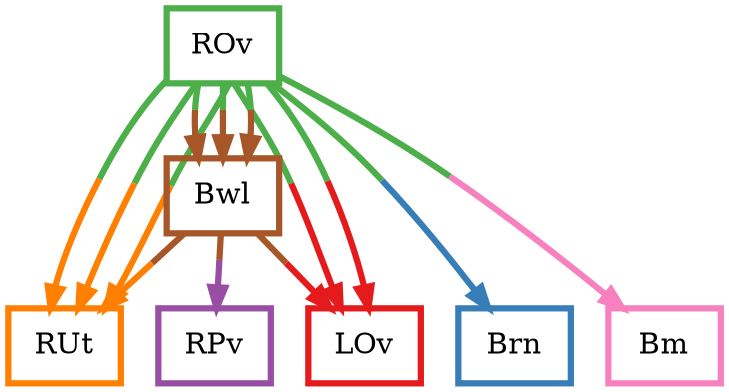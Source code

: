 digraph barS {
	{
		rank=same
	4 [shape=box,penwidth=3,colorscheme=set19,color=3,label="ROv"]
	}
	{
		rank=same
		6 [shape=box,penwidth=3,colorscheme=set19,color=5,label="RUt"]
		5 [shape=box,penwidth=3,colorscheme=set19,color=4,label="RPv"]
		3 [shape=box,penwidth=3,colorscheme=set19,color=1,label="LOv"]
		1 [shape=box,penwidth=3,colorscheme=set19,color=2,label="Brn"]
		0 [shape=box,penwidth=3,colorscheme=set19,color=8,label="Bm"]
	}
	2 [shape=box,penwidth=3,colorscheme=set19,color=7,label="Bwl"]
	4 -> 3 [penwidth=3,colorscheme=set19,color="3;0.5:1"]
	4 -> 2 [penwidth=3,colorscheme=set19,color="3;0.5:7"]
	4 -> 6 [penwidth=3,colorscheme=set19,color="3;0.5:5"]
	4 -> 1 [penwidth=3,colorscheme=set19,color="3;0.5:2"]
	4 -> 0 [penwidth=3,colorscheme=set19,color="3;0.5:8"]
	4 -> 6 [penwidth=3,colorscheme=set19,color="3;0.5:5"]
	4 -> 2 [penwidth=3,colorscheme=set19,color="3;0.5:7"]
	4 -> 3 [penwidth=3,colorscheme=set19,color="3;0.5:1"]
	4 -> 2 [penwidth=3,colorscheme=set19,color="3;0.5:7"]
	4 -> 6 [penwidth=3,colorscheme=set19,color="3;0.5:5"]
	2 -> 3 [penwidth=3,colorscheme=set19,color="7;0.5:1"]
	2 -> 5 [penwidth=3,colorscheme=set19,color="7;0.5:4"]
	2 -> 6 [penwidth=3,colorscheme=set19,color="7;0.5:5"]
}
